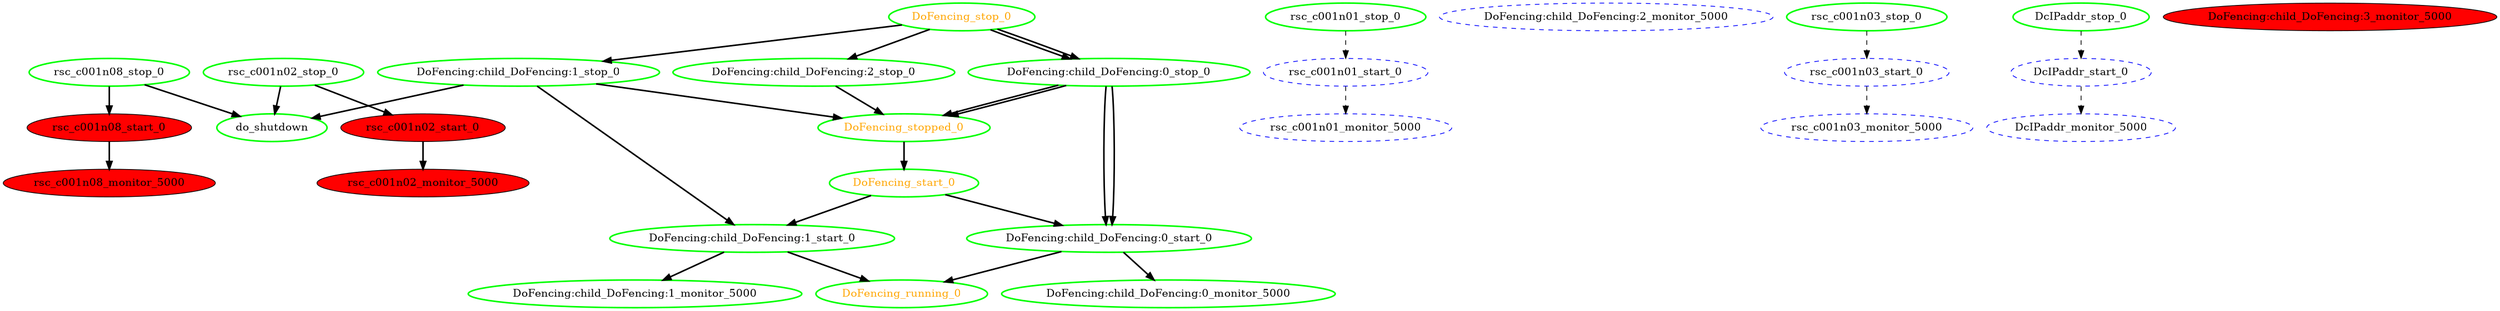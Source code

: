 digraph "g" {
	size = "30,30"
"rsc_c001n08_monitor_5000" [ font_color=purple style=filled fillcolor=red ]
"DoFencing:child_DoFencing:0_monitor_5000" [ tooltip="c001n03" style=bold color="green" fontcolor="black" ]
"DoFencing:child_DoFencing:1_monitor_5000" [ tooltip="c001n01" style=bold color="green" fontcolor="black" ]
"rsc_c001n02_monitor_5000" [ font_color=purple style=filled fillcolor=red ]
"rsc_c001n01_monitor_5000" [ style="dashed" color="blue" fontcolor="black" ]
"DoFencing:child_DoFencing:2_monitor_5000" [ style="dashed" color="blue" fontcolor="black" ]
"rsc_c001n03_monitor_5000" [ style="dashed" color="blue" fontcolor="black" ]
"DcIPaddr_monitor_5000" [ style="dashed" color="blue" fontcolor="black" ]
"DcIPaddr_stop_0" [ tooltip="c001n03" style=bold color="green" fontcolor="black" ]
"DcIPaddr_start_0" [ style="dashed" color="blue" fontcolor="black" ]
"rsc_c001n08_stop_0" [ tooltip="c001n02" style=bold color="green" fontcolor="black" ]
"rsc_c001n08_start_0" [ font_color=purple style=filled fillcolor=red ]
"rsc_c001n02_stop_0" [ tooltip="c001n02" style=bold color="green" fontcolor="black" ]
"rsc_c001n02_start_0" [ font_color=purple style=filled fillcolor=red ]
"rsc_c001n03_stop_0" [ tooltip="c001n03" style=bold color="green" fontcolor="black" ]
"rsc_c001n03_start_0" [ style="dashed" color="blue" fontcolor="black" ]
"rsc_c001n01_stop_0" [ tooltip="c001n01" style=bold color="green" fontcolor="black" ]
"rsc_c001n01_start_0" [ style="dashed" color="blue" fontcolor="black" ]
"DoFencing:child_DoFencing:0_stop_0" [ tooltip="c001n01" style=bold color="green" fontcolor="black" ]
"DoFencing:child_DoFencing:0_stop_0" [ tooltip="c001n03" style=bold color="green" fontcolor="black" ]
"DoFencing:child_DoFencing:0_start_0" [ tooltip="c001n03" style=bold color="green" fontcolor="black" ]
"DoFencing:child_DoFencing:1_stop_0" [ tooltip="c001n02" style=bold color="green" fontcolor="black" ]
"DoFencing:child_DoFencing:1_start_0" [ tooltip="c001n01" style=bold color="green" fontcolor="black" ]
"DoFencing:child_DoFencing:2_stop_0" [ tooltip="c001n03" style=bold color="green" fontcolor="black" ]
"DoFencing:child_DoFencing:3_monitor_5000" [ font_color=purple style=filled fillcolor=red ]
"DoFencing_start_0" [ tooltip="" style=bold color="green" fontcolor="orange" ]
"DoFencing_running_0" [ tooltip="" style=bold color="green" fontcolor="orange" ]
"DoFencing_stop_0" [ tooltip="" style=bold color="green" fontcolor="orange" ]
"DoFencing_stopped_0" [ tooltip="" style=bold color="green" fontcolor="orange" ]
"do_shutdown" [ tooltip="c001n02" style=bold color="green" fontcolor="black" ]
"rsc_c001n08_start_0" -> "rsc_c001n08_monitor_5000" [ style = bold]
"DoFencing:child_DoFencing:0_start_0" -> "DoFencing:child_DoFencing:0_monitor_5000" [ style = bold]
"DoFencing:child_DoFencing:1_start_0" -> "DoFencing:child_DoFencing:1_monitor_5000" [ style = bold]
"rsc_c001n02_start_0" -> "rsc_c001n02_monitor_5000" [ style = bold]
"rsc_c001n01_start_0" -> "rsc_c001n01_monitor_5000" [ style = dashed]
"rsc_c001n03_start_0" -> "rsc_c001n03_monitor_5000" [ style = dashed]
"DcIPaddr_start_0" -> "DcIPaddr_monitor_5000" [ style = dashed]
"DcIPaddr_stop_0" -> "DcIPaddr_start_0" [ style = dashed]
"rsc_c001n08_stop_0" -> "rsc_c001n08_start_0" [ style = bold]
"rsc_c001n02_stop_0" -> "rsc_c001n02_start_0" [ style = bold]
"rsc_c001n03_stop_0" -> "rsc_c001n03_start_0" [ style = dashed]
"rsc_c001n01_stop_0" -> "rsc_c001n01_start_0" [ style = dashed]
"DoFencing_stop_0" -> "DoFencing:child_DoFencing:0_stop_0" [ style = bold]
"DoFencing_stop_0" -> "DoFencing:child_DoFencing:0_stop_0" [ style = bold]
"DoFencing:child_DoFencing:0_stop_0" -> "DoFencing:child_DoFencing:0_start_0" [ style = bold]
"DoFencing:child_DoFencing:0_stop_0" -> "DoFencing:child_DoFencing:0_start_0" [ style = bold]
"DoFencing_start_0" -> "DoFencing:child_DoFencing:0_start_0" [ style = bold]
"DoFencing_stop_0" -> "DoFencing:child_DoFencing:1_stop_0" [ style = bold]
"DoFencing:child_DoFencing:1_stop_0" -> "DoFencing:child_DoFencing:1_start_0" [ style = bold]
"DoFencing_start_0" -> "DoFencing:child_DoFencing:1_start_0" [ style = bold]
"DoFencing_stop_0" -> "DoFencing:child_DoFencing:2_stop_0" [ style = bold]
"DoFencing_stopped_0" -> "DoFencing_start_0" [ style = bold]
"DoFencing:child_DoFencing:0_start_0" -> "DoFencing_running_0" [ style = bold]
"DoFencing:child_DoFencing:1_start_0" -> "DoFencing_running_0" [ style = bold]
"DoFencing:child_DoFencing:0_stop_0" -> "DoFencing_stopped_0" [ style = bold]
"DoFencing:child_DoFencing:0_stop_0" -> "DoFencing_stopped_0" [ style = bold]
"DoFencing:child_DoFencing:1_stop_0" -> "DoFencing_stopped_0" [ style = bold]
"DoFencing:child_DoFencing:2_stop_0" -> "DoFencing_stopped_0" [ style = bold]
"rsc_c001n08_stop_0" -> "do_shutdown" [ style = bold]
"rsc_c001n02_stop_0" -> "do_shutdown" [ style = bold]
"DoFencing:child_DoFencing:1_stop_0" -> "do_shutdown" [ style = bold]
}
